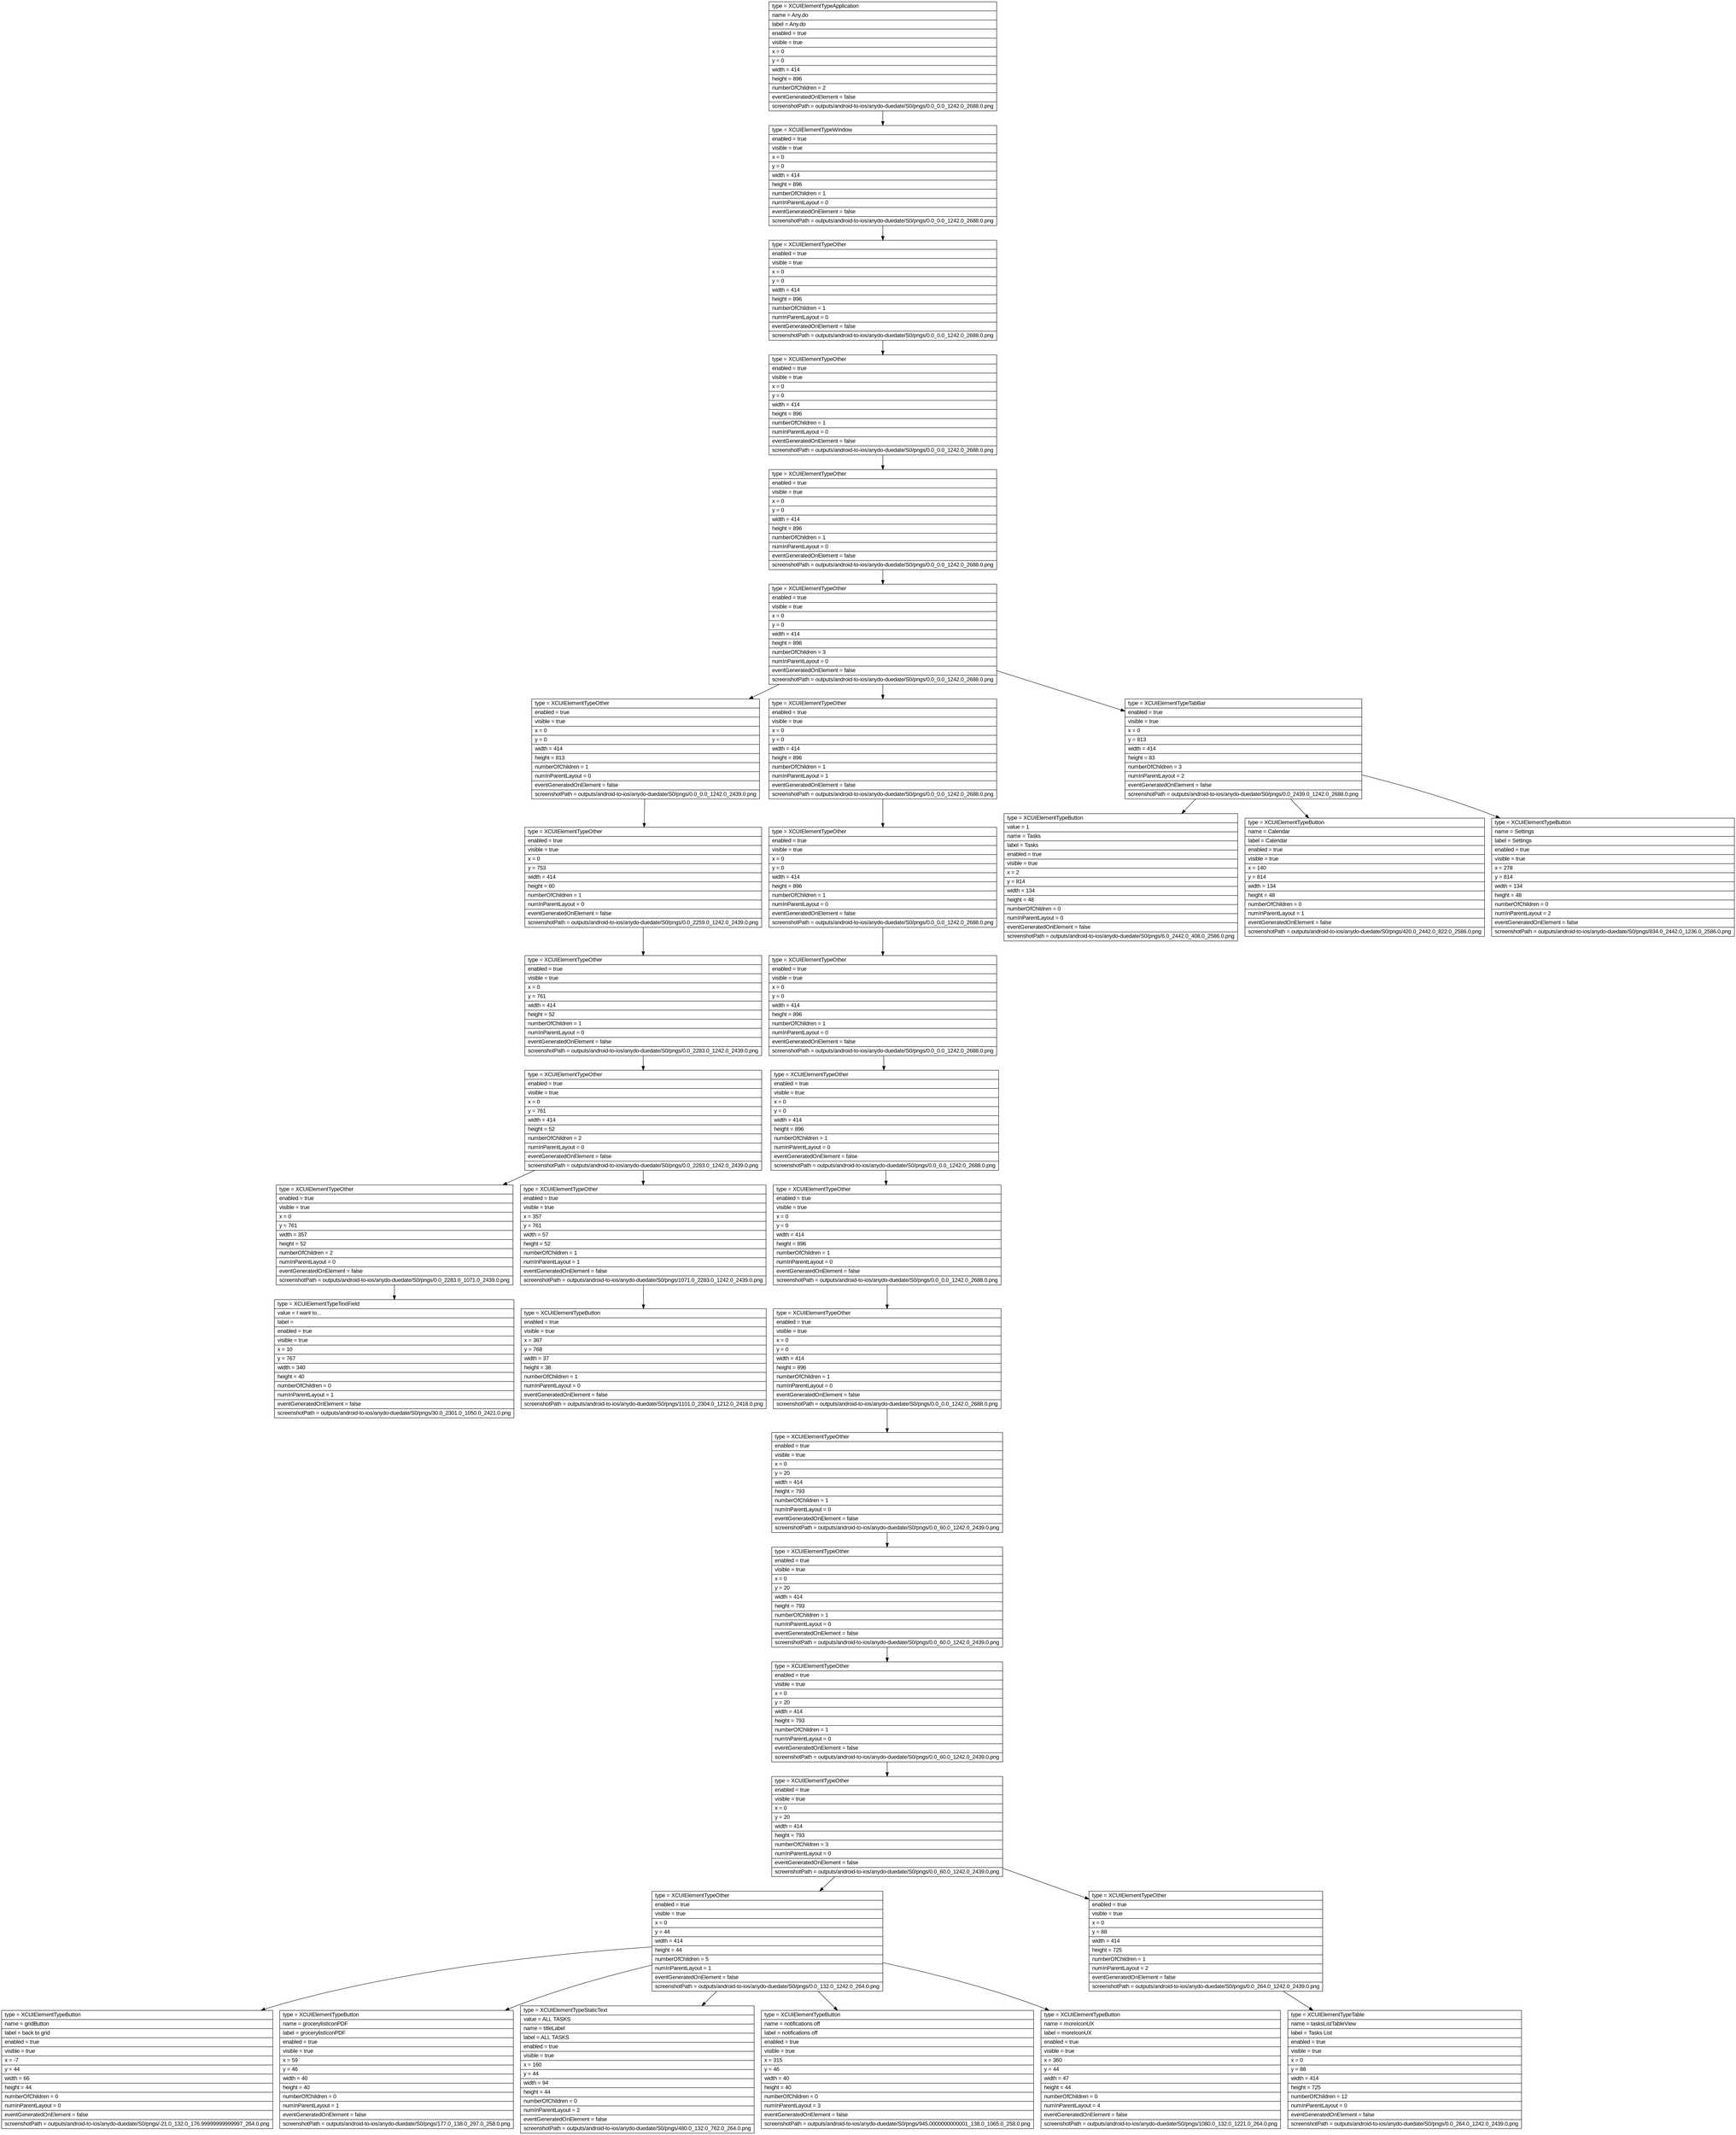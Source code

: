 digraph Layout {

	node [shape=record fontname=Arial];

	0	[label="{type = XCUIElementTypeApplication\l|name = Any.do\l|label = Any.do\l|enabled = true\l|visible = true\l|x = 0\l|y = 0\l|width = 414\l|height = 896\l|numberOfChildren = 2\l|eventGeneratedOnElement = false \l|screenshotPath = outputs/android-to-ios/anydo-duedate/S0/pngs/0.0_0.0_1242.0_2688.0.png\l}"]
	1	[label="{type = XCUIElementTypeWindow\l|enabled = true\l|visible = true\l|x = 0\l|y = 0\l|width = 414\l|height = 896\l|numberOfChildren = 1\l|numInParentLayout = 0\l|eventGeneratedOnElement = false \l|screenshotPath = outputs/android-to-ios/anydo-duedate/S0/pngs/0.0_0.0_1242.0_2688.0.png\l}"]
	2	[label="{type = XCUIElementTypeOther\l|enabled = true\l|visible = true\l|x = 0\l|y = 0\l|width = 414\l|height = 896\l|numberOfChildren = 1\l|numInParentLayout = 0\l|eventGeneratedOnElement = false \l|screenshotPath = outputs/android-to-ios/anydo-duedate/S0/pngs/0.0_0.0_1242.0_2688.0.png\l}"]
	3	[label="{type = XCUIElementTypeOther\l|enabled = true\l|visible = true\l|x = 0\l|y = 0\l|width = 414\l|height = 896\l|numberOfChildren = 1\l|numInParentLayout = 0\l|eventGeneratedOnElement = false \l|screenshotPath = outputs/android-to-ios/anydo-duedate/S0/pngs/0.0_0.0_1242.0_2688.0.png\l}"]
	4	[label="{type = XCUIElementTypeOther\l|enabled = true\l|visible = true\l|x = 0\l|y = 0\l|width = 414\l|height = 896\l|numberOfChildren = 1\l|numInParentLayout = 0\l|eventGeneratedOnElement = false \l|screenshotPath = outputs/android-to-ios/anydo-duedate/S0/pngs/0.0_0.0_1242.0_2688.0.png\l}"]
	5	[label="{type = XCUIElementTypeOther\l|enabled = true\l|visible = true\l|x = 0\l|y = 0\l|width = 414\l|height = 896\l|numberOfChildren = 3\l|numInParentLayout = 0\l|eventGeneratedOnElement = false \l|screenshotPath = outputs/android-to-ios/anydo-duedate/S0/pngs/0.0_0.0_1242.0_2688.0.png\l}"]
	6	[label="{type = XCUIElementTypeOther\l|enabled = true\l|visible = true\l|x = 0\l|y = 0\l|width = 414\l|height = 813\l|numberOfChildren = 1\l|numInParentLayout = 0\l|eventGeneratedOnElement = false \l|screenshotPath = outputs/android-to-ios/anydo-duedate/S0/pngs/0.0_0.0_1242.0_2439.0.png\l}"]
	7	[label="{type = XCUIElementTypeOther\l|enabled = true\l|visible = true\l|x = 0\l|y = 0\l|width = 414\l|height = 896\l|numberOfChildren = 1\l|numInParentLayout = 1\l|eventGeneratedOnElement = false \l|screenshotPath = outputs/android-to-ios/anydo-duedate/S0/pngs/0.0_0.0_1242.0_2688.0.png\l}"]
	8	[label="{type = XCUIElementTypeTabBar\l|enabled = true\l|visible = true\l|x = 0\l|y = 813\l|width = 414\l|height = 83\l|numberOfChildren = 3\l|numInParentLayout = 2\l|eventGeneratedOnElement = false \l|screenshotPath = outputs/android-to-ios/anydo-duedate/S0/pngs/0.0_2439.0_1242.0_2688.0.png\l}"]
	9	[label="{type = XCUIElementTypeOther\l|enabled = true\l|visible = true\l|x = 0\l|y = 753\l|width = 414\l|height = 60\l|numberOfChildren = 1\l|numInParentLayout = 0\l|eventGeneratedOnElement = false \l|screenshotPath = outputs/android-to-ios/anydo-duedate/S0/pngs/0.0_2259.0_1242.0_2439.0.png\l}"]
	10	[label="{type = XCUIElementTypeOther\l|enabled = true\l|visible = true\l|x = 0\l|y = 0\l|width = 414\l|height = 896\l|numberOfChildren = 1\l|numInParentLayout = 0\l|eventGeneratedOnElement = false \l|screenshotPath = outputs/android-to-ios/anydo-duedate/S0/pngs/0.0_0.0_1242.0_2688.0.png\l}"]
	11	[label="{type = XCUIElementTypeButton\l|value = 1\l|name = Tasks\l|label = Tasks\l|enabled = true\l|visible = true\l|x = 2\l|y = 814\l|width = 134\l|height = 48\l|numberOfChildren = 0\l|numInParentLayout = 0\l|eventGeneratedOnElement = false \l|screenshotPath = outputs/android-to-ios/anydo-duedate/S0/pngs/6.0_2442.0_408.0_2586.0.png\l}"]
	12	[label="{type = XCUIElementTypeButton\l|name = Calendar\l|label = Calendar\l|enabled = true\l|visible = true\l|x = 140\l|y = 814\l|width = 134\l|height = 48\l|numberOfChildren = 0\l|numInParentLayout = 1\l|eventGeneratedOnElement = false \l|screenshotPath = outputs/android-to-ios/anydo-duedate/S0/pngs/420.0_2442.0_822.0_2586.0.png\l}"]
	13	[label="{type = XCUIElementTypeButton\l|name = Settings\l|label = Settings\l|enabled = true\l|visible = true\l|x = 278\l|y = 814\l|width = 134\l|height = 48\l|numberOfChildren = 0\l|numInParentLayout = 2\l|eventGeneratedOnElement = false \l|screenshotPath = outputs/android-to-ios/anydo-duedate/S0/pngs/834.0_2442.0_1236.0_2586.0.png\l}"]
	14	[label="{type = XCUIElementTypeOther\l|enabled = true\l|visible = true\l|x = 0\l|y = 761\l|width = 414\l|height = 52\l|numberOfChildren = 1\l|numInParentLayout = 0\l|eventGeneratedOnElement = false \l|screenshotPath = outputs/android-to-ios/anydo-duedate/S0/pngs/0.0_2283.0_1242.0_2439.0.png\l}"]
	15	[label="{type = XCUIElementTypeOther\l|enabled = true\l|visible = true\l|x = 0\l|y = 0\l|width = 414\l|height = 896\l|numberOfChildren = 1\l|numInParentLayout = 0\l|eventGeneratedOnElement = false \l|screenshotPath = outputs/android-to-ios/anydo-duedate/S0/pngs/0.0_0.0_1242.0_2688.0.png\l}"]
	16	[label="{type = XCUIElementTypeOther\l|enabled = true\l|visible = true\l|x = 0\l|y = 761\l|width = 414\l|height = 52\l|numberOfChildren = 2\l|numInParentLayout = 0\l|eventGeneratedOnElement = false \l|screenshotPath = outputs/android-to-ios/anydo-duedate/S0/pngs/0.0_2283.0_1242.0_2439.0.png\l}"]
	17	[label="{type = XCUIElementTypeOther\l|enabled = true\l|visible = true\l|x = 0\l|y = 0\l|width = 414\l|height = 896\l|numberOfChildren = 1\l|numInParentLayout = 0\l|eventGeneratedOnElement = false \l|screenshotPath = outputs/android-to-ios/anydo-duedate/S0/pngs/0.0_0.0_1242.0_2688.0.png\l}"]
	18	[label="{type = XCUIElementTypeOther\l|enabled = true\l|visible = true\l|x = 0\l|y = 761\l|width = 357\l|height = 52\l|numberOfChildren = 2\l|numInParentLayout = 0\l|eventGeneratedOnElement = false \l|screenshotPath = outputs/android-to-ios/anydo-duedate/S0/pngs/0.0_2283.0_1071.0_2439.0.png\l}"]
	19	[label="{type = XCUIElementTypeOther\l|enabled = true\l|visible = true\l|x = 357\l|y = 761\l|width = 57\l|height = 52\l|numberOfChildren = 1\l|numInParentLayout = 1\l|eventGeneratedOnElement = false \l|screenshotPath = outputs/android-to-ios/anydo-duedate/S0/pngs/1071.0_2283.0_1242.0_2439.0.png\l}"]
	20	[label="{type = XCUIElementTypeOther\l|enabled = true\l|visible = true\l|x = 0\l|y = 0\l|width = 414\l|height = 896\l|numberOfChildren = 1\l|numInParentLayout = 0\l|eventGeneratedOnElement = false \l|screenshotPath = outputs/android-to-ios/anydo-duedate/S0/pngs/0.0_0.0_1242.0_2688.0.png\l}"]
	21	[label="{type = XCUIElementTypeTextField\l|value = I want to...\l|label = \l|enabled = true\l|visible = true\l|x = 10\l|y = 767\l|width = 340\l|height = 40\l|numberOfChildren = 0\l|numInParentLayout = 1\l|eventGeneratedOnElement = false \l|screenshotPath = outputs/android-to-ios/anydo-duedate/S0/pngs/30.0_2301.0_1050.0_2421.0.png\l}"]
	22	[label="{type = XCUIElementTypeButton\l|enabled = true\l|visible = true\l|x = 367\l|y = 768\l|width = 37\l|height = 38\l|numberOfChildren = 1\l|numInParentLayout = 0\l|eventGeneratedOnElement = false \l|screenshotPath = outputs/android-to-ios/anydo-duedate/S0/pngs/1101.0_2304.0_1212.0_2418.0.png\l}"]
	23	[label="{type = XCUIElementTypeOther\l|enabled = true\l|visible = true\l|x = 0\l|y = 0\l|width = 414\l|height = 896\l|numberOfChildren = 1\l|numInParentLayout = 0\l|eventGeneratedOnElement = false \l|screenshotPath = outputs/android-to-ios/anydo-duedate/S0/pngs/0.0_0.0_1242.0_2688.0.png\l}"]
	24	[label="{type = XCUIElementTypeOther\l|enabled = true\l|visible = true\l|x = 0\l|y = 20\l|width = 414\l|height = 793\l|numberOfChildren = 1\l|numInParentLayout = 0\l|eventGeneratedOnElement = false \l|screenshotPath = outputs/android-to-ios/anydo-duedate/S0/pngs/0.0_60.0_1242.0_2439.0.png\l}"]
	25	[label="{type = XCUIElementTypeOther\l|enabled = true\l|visible = true\l|x = 0\l|y = 20\l|width = 414\l|height = 793\l|numberOfChildren = 1\l|numInParentLayout = 0\l|eventGeneratedOnElement = false \l|screenshotPath = outputs/android-to-ios/anydo-duedate/S0/pngs/0.0_60.0_1242.0_2439.0.png\l}"]
	26	[label="{type = XCUIElementTypeOther\l|enabled = true\l|visible = true\l|x = 0\l|y = 20\l|width = 414\l|height = 793\l|numberOfChildren = 1\l|numInParentLayout = 0\l|eventGeneratedOnElement = false \l|screenshotPath = outputs/android-to-ios/anydo-duedate/S0/pngs/0.0_60.0_1242.0_2439.0.png\l}"]
	27	[label="{type = XCUIElementTypeOther\l|enabled = true\l|visible = true\l|x = 0\l|y = 20\l|width = 414\l|height = 793\l|numberOfChildren = 3\l|numInParentLayout = 0\l|eventGeneratedOnElement = false \l|screenshotPath = outputs/android-to-ios/anydo-duedate/S0/pngs/0.0_60.0_1242.0_2439.0.png\l}"]
	28	[label="{type = XCUIElementTypeOther\l|enabled = true\l|visible = true\l|x = 0\l|y = 44\l|width = 414\l|height = 44\l|numberOfChildren = 5\l|numInParentLayout = 1\l|eventGeneratedOnElement = false \l|screenshotPath = outputs/android-to-ios/anydo-duedate/S0/pngs/0.0_132.0_1242.0_264.0.png\l}"]
	29	[label="{type = XCUIElementTypeOther\l|enabled = true\l|visible = true\l|x = 0\l|y = 88\l|width = 414\l|height = 725\l|numberOfChildren = 1\l|numInParentLayout = 2\l|eventGeneratedOnElement = false \l|screenshotPath = outputs/android-to-ios/anydo-duedate/S0/pngs/0.0_264.0_1242.0_2439.0.png\l}"]
	30	[label="{type = XCUIElementTypeButton\l|name = gridButton\l|label = back to grid\l|enabled = true\l|visible = true\l|x = -7\l|y = 44\l|width = 66\l|height = 44\l|numberOfChildren = 0\l|numInParentLayout = 0\l|eventGeneratedOnElement = false \l|screenshotPath = outputs/android-to-ios/anydo-duedate/S0/pngs/-21.0_132.0_176.99999999999997_264.0.png\l}"]
	31	[label="{type = XCUIElementTypeButton\l|name = grocerylistIconPDF\l|label = grocerylistIconPDF\l|enabled = true\l|visible = true\l|x = 59\l|y = 46\l|width = 40\l|height = 40\l|numberOfChildren = 0\l|numInParentLayout = 1\l|eventGeneratedOnElement = false \l|screenshotPath = outputs/android-to-ios/anydo-duedate/S0/pngs/177.0_138.0_297.0_258.0.png\l}"]
	32	[label="{type = XCUIElementTypeStaticText\l|value = ALL TASKS\l|name = titleLabel\l|label = ALL TASKS\l|enabled = true\l|visible = true\l|x = 160\l|y = 44\l|width = 94\l|height = 44\l|numberOfChildren = 0\l|numInParentLayout = 2\l|eventGeneratedOnElement = false \l|screenshotPath = outputs/android-to-ios/anydo-duedate/S0/pngs/480.0_132.0_762.0_264.0.png\l}"]
	33	[label="{type = XCUIElementTypeButton\l|name = notifications off\l|label = notifications off\l|enabled = true\l|visible = true\l|x = 315\l|y = 46\l|width = 40\l|height = 40\l|numberOfChildren = 0\l|numInParentLayout = 3\l|eventGeneratedOnElement = false \l|screenshotPath = outputs/android-to-ios/anydo-duedate/S0/pngs/945.0000000000001_138.0_1065.0_258.0.png\l}"]
	34	[label="{type = XCUIElementTypeButton\l|name = moreIconUX\l|label = moreIconUX\l|enabled = true\l|visible = true\l|x = 360\l|y = 44\l|width = 47\l|height = 44\l|numberOfChildren = 0\l|numInParentLayout = 4\l|eventGeneratedOnElement = false \l|screenshotPath = outputs/android-to-ios/anydo-duedate/S0/pngs/1080.0_132.0_1221.0_264.0.png\l}"]
	35	[label="{type = XCUIElementTypeTable\l|name = tasksListTableView\l|label = Tasks List\l|enabled = true\l|visible = true\l|x = 0\l|y = 88\l|width = 414\l|height = 725\l|numberOfChildren = 12\l|numInParentLayout = 0\l|eventGeneratedOnElement = false \l|screenshotPath = outputs/android-to-ios/anydo-duedate/S0/pngs/0.0_264.0_1242.0_2439.0.png\l}"]


	0 -> 1
	1 -> 2
	2 -> 3
	3 -> 4
	4 -> 5
	5 -> 6
	5 -> 7
	5 -> 8
	6 -> 9
	7 -> 10
	8 -> 11
	8 -> 12
	8 -> 13
	9 -> 14
	10 -> 15
	14 -> 16
	15 -> 17
	16 -> 18
	16 -> 19
	17 -> 20
	18 -> 21
	19 -> 22
	20 -> 23
	23 -> 24
	24 -> 25
	25 -> 26
	26 -> 27
	27 -> 28
	27 -> 29
	28 -> 30
	28 -> 31
	28 -> 32
	28 -> 33
	28 -> 34
	29 -> 35


}